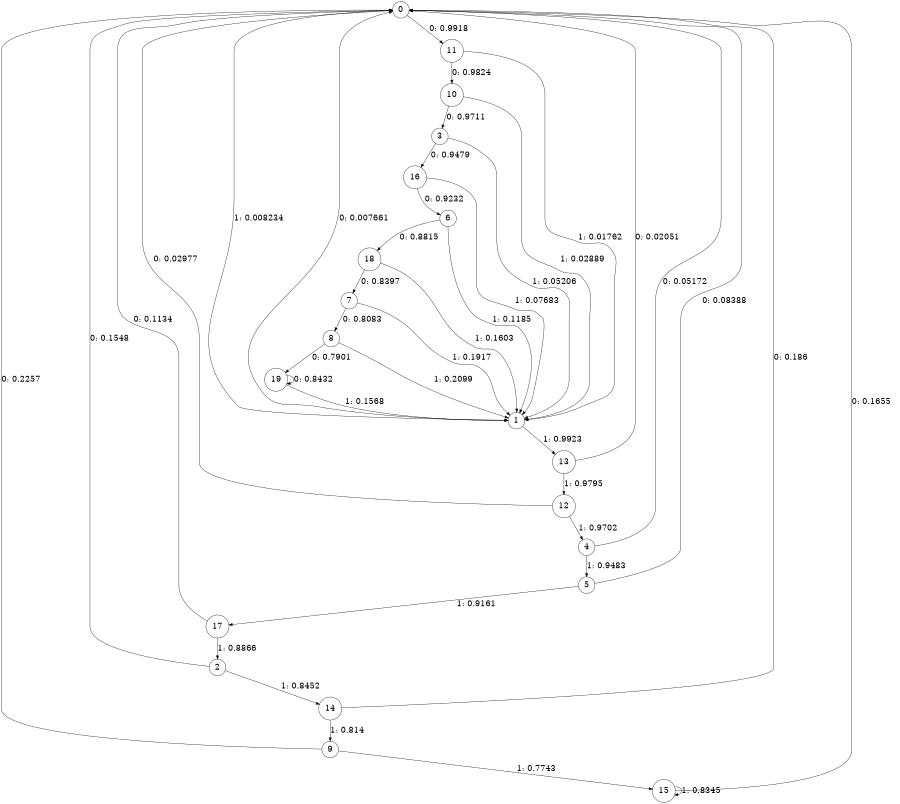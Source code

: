 digraph "ch1_random_source_L10" {
size = "6,8.5";
ratio = "fill";
node [shape = circle];
node [fontsize = 24];
edge [fontsize = 24];
0 -> 11 [label = "0: 0.9918   "];
0 -> 1 [label = "1: 0.008234  "];
1 -> 0 [label = "0: 0.007661  "];
1 -> 13 [label = "1: 0.9923   "];
2 -> 0 [label = "0: 0.1548   "];
2 -> 14 [label = "1: 0.8452   "];
3 -> 16 [label = "0: 0.9479   "];
3 -> 1 [label = "1: 0.05206  "];
4 -> 0 [label = "0: 0.05172  "];
4 -> 5 [label = "1: 0.9483   "];
5 -> 0 [label = "0: 0.08388  "];
5 -> 17 [label = "1: 0.9161   "];
6 -> 18 [label = "0: 0.8815   "];
6 -> 1 [label = "1: 0.1185   "];
7 -> 8 [label = "0: 0.8083   "];
7 -> 1 [label = "1: 0.1917   "];
8 -> 19 [label = "0: 0.7901   "];
8 -> 1 [label = "1: 0.2099   "];
9 -> 0 [label = "0: 0.2257   "];
9 -> 15 [label = "1: 0.7743   "];
10 -> 3 [label = "0: 0.9711   "];
10 -> 1 [label = "1: 0.02889  "];
11 -> 10 [label = "0: 0.9824   "];
11 -> 1 [label = "1: 0.01762  "];
12 -> 0 [label = "0: 0.02977  "];
12 -> 4 [label = "1: 0.9702   "];
13 -> 0 [label = "0: 0.02051  "];
13 -> 12 [label = "1: 0.9795   "];
14 -> 0 [label = "0: 0.186    "];
14 -> 9 [label = "1: 0.814    "];
15 -> 0 [label = "0: 0.1655   "];
15 -> 15 [label = "1: 0.8345   "];
16 -> 6 [label = "0: 0.9232   "];
16 -> 1 [label = "1: 0.07683  "];
17 -> 0 [label = "0: 0.1134   "];
17 -> 2 [label = "1: 0.8866   "];
18 -> 7 [label = "0: 0.8397   "];
18 -> 1 [label = "1: 0.1603   "];
19 -> 19 [label = "0: 0.8432   "];
19 -> 1 [label = "1: 0.1568   "];
}